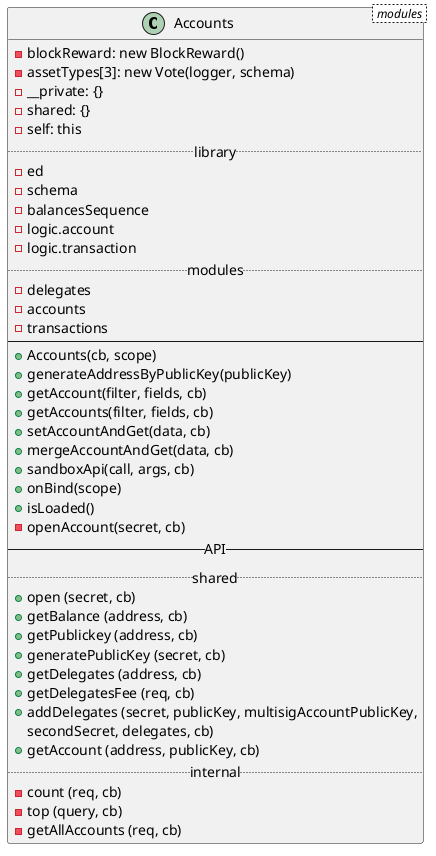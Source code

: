 @startuml
class Accounts < modules > {
  - blockReward: new BlockReward()
  - assetTypes[3]: new Vote(logger, schema)
  - __private: {}
  - shared: {}
  - self: this
  .. library ..
  - ed
  - schema
  - balancesSequence
  - logic.account
  - logic.transaction
  .. modules ..
  - delegates
  - accounts
  - transactions
  --
  + Accounts(cb, scope)
  + generateAddressByPublicKey(publicKey)
  + getAccount(filter, fields, cb)
  + getAccounts(filter, fields, cb)
  + setAccountAndGet(data, cb)
  + mergeAccountAndGet(data, cb)
  + sandboxApi(call, args, cb)
  + onBind(scope)
  + isLoaded()
  - openAccount(secret, cb)
  -- API --
  .. shared ..
  + open (secret, cb)
  + getBalance (address, cb)
  + getPublickey (address, cb)
  + generatePublicKey (secret, cb)
  + getDelegates (address, cb)
  + getDelegatesFee (req, cb)
  + addDelegates (secret, publicKey, multisigAccountPublicKey,
  secondSecret, delegates, cb)
  + getAccount (address, publicKey, cb)
  .. internal ..
  - count (req, cb)
  - top (query, cb)
  - getAllAccounts (req, cb)
}
@enduml
